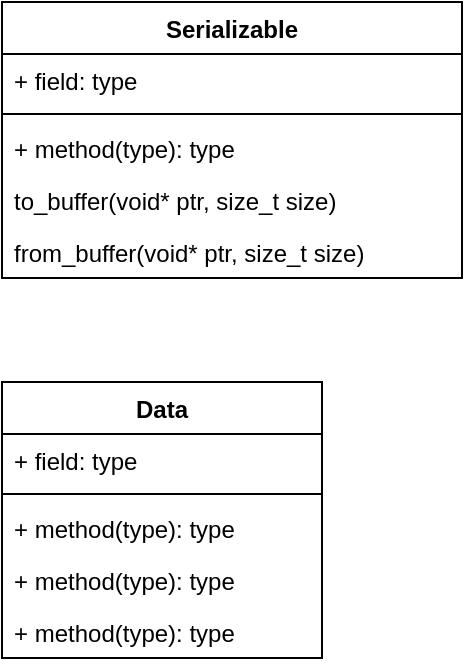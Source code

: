 ﻿<mxfile>
    <diagram id="yrN8DFLnwwAsyKnySBQX" name="通信">
        <mxGraphModel dx="468" dy="433" grid="1" gridSize="10" guides="1" tooltips="1" connect="1" arrows="1" fold="1" page="1" pageScale="1" pageWidth="827" pageHeight="1169" math="0" shadow="0">
            <root>
                <mxCell id="0"/>
                <mxCell id="1" parent="0"/>
                <mxCell id="5" value="Data" style="swimlane;fontStyle=1;align=center;verticalAlign=top;childLayout=stackLayout;horizontal=1;startSize=26;horizontalStack=0;resizeParent=1;resizeParentMax=0;resizeLast=0;collapsible=1;marginBottom=0;" vertex="1" parent="1">
                    <mxGeometry x="40" y="210" width="160" height="138" as="geometry"/>
                </mxCell>
                <mxCell id="6" value="+ field: type" style="text;strokeColor=none;fillColor=none;align=left;verticalAlign=top;spacingLeft=4;spacingRight=4;overflow=hidden;rotatable=0;points=[[0,0.5],[1,0.5]];portConstraint=eastwest;" vertex="1" parent="5">
                    <mxGeometry y="26" width="160" height="26" as="geometry"/>
                </mxCell>
                <mxCell id="7" value="" style="line;strokeWidth=1;fillColor=none;align=left;verticalAlign=middle;spacingTop=-1;spacingLeft=3;spacingRight=3;rotatable=0;labelPosition=right;points=[];portConstraint=eastwest;" vertex="1" parent="5">
                    <mxGeometry y="52" width="160" height="8" as="geometry"/>
                </mxCell>
                <mxCell id="8" value="+ method(type): type" style="text;strokeColor=none;fillColor=none;align=left;verticalAlign=top;spacingLeft=4;spacingRight=4;overflow=hidden;rotatable=0;points=[[0,0.5],[1,0.5]];portConstraint=eastwest;" vertex="1" parent="5">
                    <mxGeometry y="60" width="160" height="26" as="geometry"/>
                </mxCell>
                <mxCell id="9" value="+ method(type): type" style="text;strokeColor=none;fillColor=none;align=left;verticalAlign=top;spacingLeft=4;spacingRight=4;overflow=hidden;rotatable=0;points=[[0,0.5],[1,0.5]];portConstraint=eastwest;" vertex="1" parent="5">
                    <mxGeometry y="86" width="160" height="26" as="geometry"/>
                </mxCell>
                <mxCell id="10" value="+ method(type): type" style="text;strokeColor=none;fillColor=none;align=left;verticalAlign=top;spacingLeft=4;spacingRight=4;overflow=hidden;rotatable=0;points=[[0,0.5],[1,0.5]];portConstraint=eastwest;" vertex="1" parent="5">
                    <mxGeometry y="112" width="160" height="26" as="geometry"/>
                </mxCell>
                <mxCell id="11" value="Serializable" style="swimlane;fontStyle=1;align=center;verticalAlign=top;childLayout=stackLayout;horizontal=1;startSize=26;horizontalStack=0;resizeParent=1;resizeParentMax=0;resizeLast=0;collapsible=1;marginBottom=0;" vertex="1" parent="1">
                    <mxGeometry x="40" y="20" width="230" height="138" as="geometry"/>
                </mxCell>
                <mxCell id="12" value="+ field: type" style="text;strokeColor=none;fillColor=none;align=left;verticalAlign=top;spacingLeft=4;spacingRight=4;overflow=hidden;rotatable=0;points=[[0,0.5],[1,0.5]];portConstraint=eastwest;" vertex="1" parent="11">
                    <mxGeometry y="26" width="230" height="26" as="geometry"/>
                </mxCell>
                <mxCell id="13" value="" style="line;strokeWidth=1;fillColor=none;align=left;verticalAlign=middle;spacingTop=-1;spacingLeft=3;spacingRight=3;rotatable=0;labelPosition=right;points=[];portConstraint=eastwest;" vertex="1" parent="11">
                    <mxGeometry y="52" width="230" height="8" as="geometry"/>
                </mxCell>
                <mxCell id="14" value="+ method(type): type" style="text;strokeColor=none;fillColor=none;align=left;verticalAlign=top;spacingLeft=4;spacingRight=4;overflow=hidden;rotatable=0;points=[[0,0.5],[1,0.5]];portConstraint=eastwest;" vertex="1" parent="11">
                    <mxGeometry y="60" width="230" height="26" as="geometry"/>
                </mxCell>
                <mxCell id="15" value="to_buffer(void* ptr, size_t size)" style="text;strokeColor=none;fillColor=none;align=left;verticalAlign=top;spacingLeft=4;spacingRight=4;overflow=hidden;rotatable=0;points=[[0,0.5],[1,0.5]];portConstraint=eastwest;" vertex="1" parent="11">
                    <mxGeometry y="86" width="230" height="26" as="geometry"/>
                </mxCell>
                <mxCell id="16" value="from_buffer(void* ptr, size_t size)" style="text;strokeColor=none;fillColor=none;align=left;verticalAlign=top;spacingLeft=4;spacingRight=4;overflow=hidden;rotatable=0;points=[[0,0.5],[1,0.5]];portConstraint=eastwest;" vertex="1" parent="11">
                    <mxGeometry y="112" width="230" height="26" as="geometry"/>
                </mxCell>
            </root>
        </mxGraphModel>
    </diagram>
    <diagram id="kCadt8-iU1HMCSBcAj0U" name="operation">
        <mxGraphModel dx="468" dy="433" grid="1" gridSize="10" guides="1" tooltips="1" connect="1" arrows="1" fold="1" page="1" pageScale="1" pageWidth="827" pageHeight="1169" math="0" shadow="0">
            <root>
                <mxCell id="Z-9eDhw7GZ6WnvZtDiEt-0"/>
                <mxCell id="Z-9eDhw7GZ6WnvZtDiEt-1" parent="Z-9eDhw7GZ6WnvZtDiEt-0"/>
                <mxCell id="Z-9eDhw7GZ6WnvZtDiEt-2" value="operation" style="swimlane;fontStyle=1;align=center;verticalAlign=top;childLayout=stackLayout;horizontal=1;startSize=26;horizontalStack=0;resizeParent=1;resizeParentMax=0;resizeLast=0;collapsible=1;marginBottom=0;" vertex="1" parent="Z-9eDhw7GZ6WnvZtDiEt-1">
                    <mxGeometry x="160" y="170" width="160" height="86" as="geometry"/>
                </mxCell>
                <mxCell id="Z-9eDhw7GZ6WnvZtDiEt-3" value="+ field: type" style="text;strokeColor=none;fillColor=none;align=left;verticalAlign=top;spacingLeft=4;spacingRight=4;overflow=hidden;rotatable=0;points=[[0,0.5],[1,0.5]];portConstraint=eastwest;" vertex="1" parent="Z-9eDhw7GZ6WnvZtDiEt-2">
                    <mxGeometry y="26" width="160" height="26" as="geometry"/>
                </mxCell>
                <mxCell id="Z-9eDhw7GZ6WnvZtDiEt-4" value="" style="line;strokeWidth=1;fillColor=none;align=left;verticalAlign=middle;spacingTop=-1;spacingLeft=3;spacingRight=3;rotatable=0;labelPosition=right;points=[];portConstraint=eastwest;" vertex="1" parent="Z-9eDhw7GZ6WnvZtDiEt-2">
                    <mxGeometry y="52" width="160" height="8" as="geometry"/>
                </mxCell>
                <mxCell id="Z-9eDhw7GZ6WnvZtDiEt-5" value="+ method(type): type" style="text;strokeColor=none;fillColor=none;align=left;verticalAlign=top;spacingLeft=4;spacingRight=4;overflow=hidden;rotatable=0;points=[[0,0.5],[1,0.5]];portConstraint=eastwest;" vertex="1" parent="Z-9eDhw7GZ6WnvZtDiEt-2">
                    <mxGeometry y="60" width="160" height="26" as="geometry"/>
                </mxCell>
                <mxCell id="Z-9eDhw7GZ6WnvZtDiEt-6" value="device" style="swimlane;fontStyle=1;align=center;verticalAlign=top;childLayout=stackLayout;horizontal=1;startSize=26;horizontalStack=0;resizeParent=1;resizeParentMax=0;resizeLast=0;collapsible=1;marginBottom=0;" vertex="1" parent="Z-9eDhw7GZ6WnvZtDiEt-1">
                    <mxGeometry x="160" y="40" width="160" height="86" as="geometry"/>
                </mxCell>
                <mxCell id="Z-9eDhw7GZ6WnvZtDiEt-7" value="+ field: type" style="text;strokeColor=none;fillColor=none;align=left;verticalAlign=top;spacingLeft=4;spacingRight=4;overflow=hidden;rotatable=0;points=[[0,0.5],[1,0.5]];portConstraint=eastwest;" vertex="1" parent="Z-9eDhw7GZ6WnvZtDiEt-6">
                    <mxGeometry y="26" width="160" height="26" as="geometry"/>
                </mxCell>
                <mxCell id="Z-9eDhw7GZ6WnvZtDiEt-8" value="" style="line;strokeWidth=1;fillColor=none;align=left;verticalAlign=middle;spacingTop=-1;spacingLeft=3;spacingRight=3;rotatable=0;labelPosition=right;points=[];portConstraint=eastwest;" vertex="1" parent="Z-9eDhw7GZ6WnvZtDiEt-6">
                    <mxGeometry y="52" width="160" height="8" as="geometry"/>
                </mxCell>
                <mxCell id="Z-9eDhw7GZ6WnvZtDiEt-9" value="+ method(type): type" style="text;strokeColor=none;fillColor=none;align=left;verticalAlign=top;spacingLeft=4;spacingRight=4;overflow=hidden;rotatable=0;points=[[0,0.5],[1,0.5]];portConstraint=eastwest;" vertex="1" parent="Z-9eDhw7GZ6WnvZtDiEt-6">
                    <mxGeometry y="60" width="160" height="26" as="geometry"/>
                </mxCell>
                <mxCell id="Z-9eDhw7GZ6WnvZtDiEt-10" value="deploy" style="swimlane;fontStyle=1;align=center;verticalAlign=top;childLayout=stackLayout;horizontal=1;startSize=26;horizontalStack=0;resizeParent=1;resizeParentMax=0;resizeLast=0;collapsible=1;marginBottom=0;" vertex="1" parent="Z-9eDhw7GZ6WnvZtDiEt-1">
                    <mxGeometry x="100" y="310" width="300" height="86" as="geometry"/>
                </mxCell>
                <mxCell id="Z-9eDhw7GZ6WnvZtDiEt-11" value="+ field: type" style="text;strokeColor=none;fillColor=none;align=left;verticalAlign=top;spacingLeft=4;spacingRight=4;overflow=hidden;rotatable=0;points=[[0,0.5],[1,0.5]];portConstraint=eastwest;" vertex="1" parent="Z-9eDhw7GZ6WnvZtDiEt-10">
                    <mxGeometry y="26" width="300" height="26" as="geometry"/>
                </mxCell>
                <mxCell id="Z-9eDhw7GZ6WnvZtDiEt-12" value="" style="line;strokeWidth=1;fillColor=none;align=left;verticalAlign=middle;spacingTop=-1;spacingLeft=3;spacingRight=3;rotatable=0;labelPosition=right;points=[];portConstraint=eastwest;" vertex="1" parent="Z-9eDhw7GZ6WnvZtDiEt-10">
                    <mxGeometry y="52" width="300" height="8" as="geometry"/>
                </mxCell>
                <mxCell id="Z-9eDhw7GZ6WnvZtDiEt-13" value="deploy(const Operation&amp; op, const device&amp; device)" style="text;strokeColor=none;fillColor=none;align=left;verticalAlign=top;spacingLeft=4;spacingRight=4;overflow=hidden;rotatable=0;points=[[0,0.5],[1,0.5]];portConstraint=eastwest;" vertex="1" parent="Z-9eDhw7GZ6WnvZtDiEt-10">
                    <mxGeometry y="60" width="300" height="26" as="geometry"/>
                </mxCell>
            </root>
        </mxGraphModel>
    </diagram>
</mxfile>